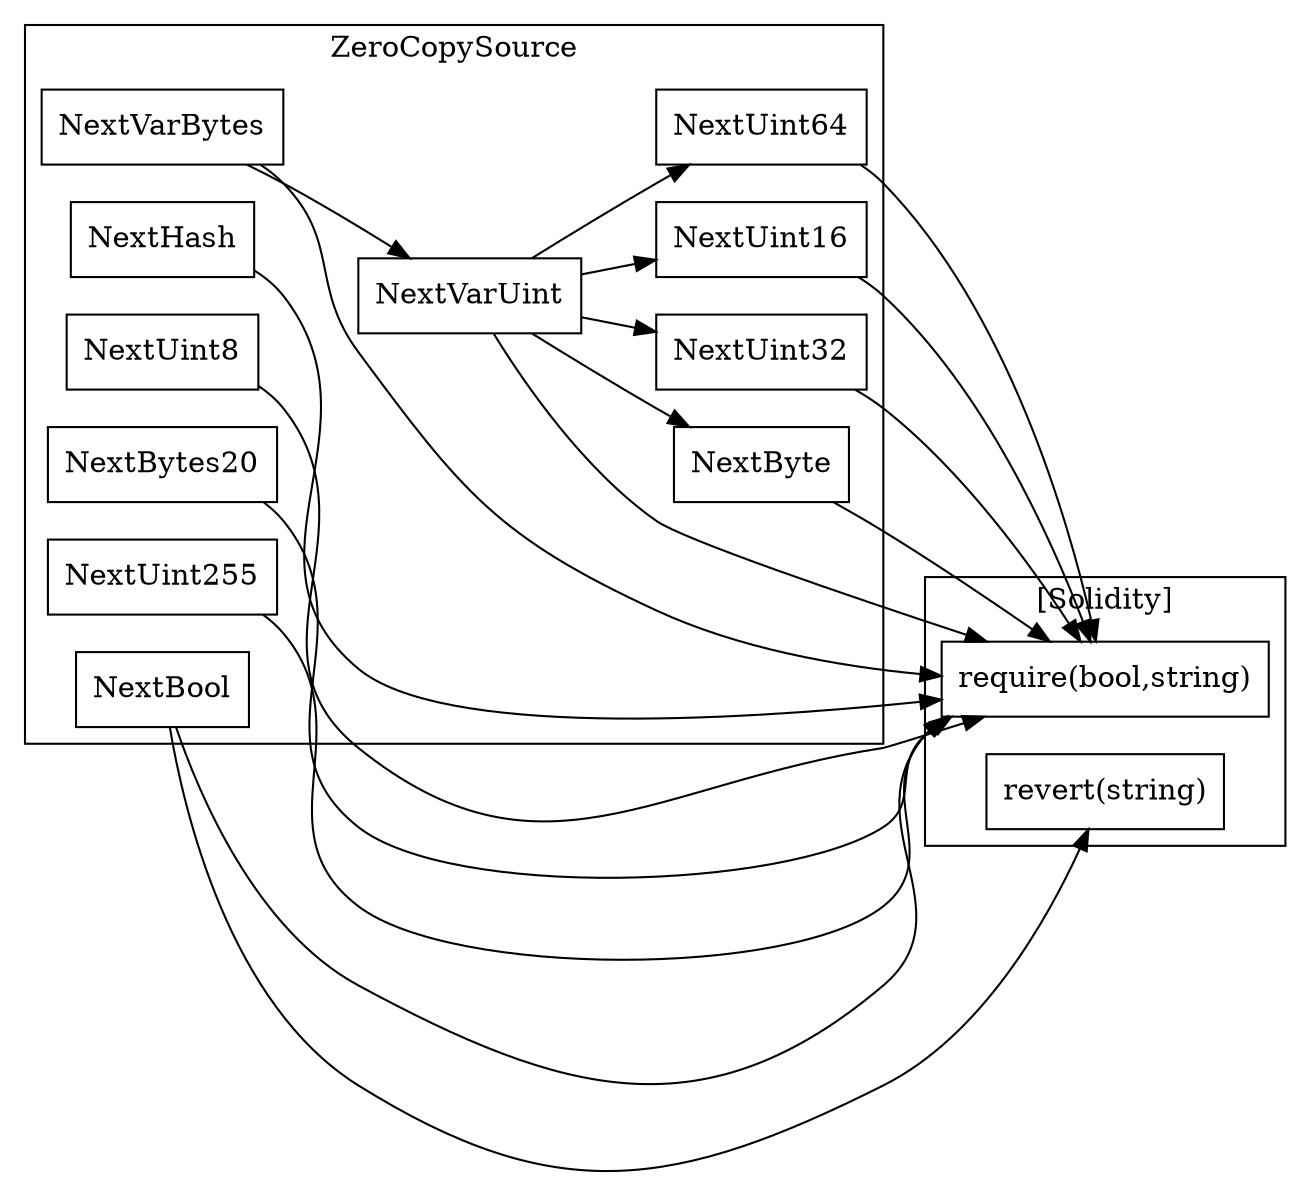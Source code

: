 strict digraph {
rankdir="LR"
node [shape=box]
subgraph cluster_1665_ZeroCopySource {
label = "ZeroCopySource"
"1665_NextBool" [label="NextBool"]
"1665_NextByte" [label="NextByte"]
"1665_NextUint32" [label="NextUint32"]
"1665_NextHash" [label="NextHash"]
"1665_NextVarBytes" [label="NextVarBytes"]
"1665_NextUint8" [label="NextUint8"]
"1665_NextBytes20" [label="NextBytes20"]
"1665_NextUint16" [label="NextUint16"]
"1665_NextUint64" [label="NextUint64"]
"1665_NextUint255" [label="NextUint255"]
"1665_NextVarUint" [label="NextVarUint"]
"1665_NextVarBytes" -> "1665_NextVarUint"
"1665_NextVarUint" -> "1665_NextUint16"
"1665_NextVarUint" -> "1665_NextByte"
"1665_NextVarUint" -> "1665_NextUint64"
"1665_NextVarUint" -> "1665_NextUint32"
}subgraph cluster_solidity {
label = "[Solidity]"
"require(bool,string)" 
"revert(string)" 
"1665_NextHash" -> "require(bool,string)"
"1665_NextVarUint" -> "require(bool,string)"
"1665_NextUint16" -> "require(bool,string)"
"1665_NextBool" -> "revert(string)"
"1665_NextUint32" -> "require(bool,string)"
"1665_NextVarBytes" -> "require(bool,string)"
"1665_NextByte" -> "require(bool,string)"
"1665_NextUint8" -> "require(bool,string)"
"1665_NextBool" -> "require(bool,string)"
"1665_NextUint64" -> "require(bool,string)"
"1665_NextBytes20" -> "require(bool,string)"
"1665_NextUint255" -> "require(bool,string)"
}
}